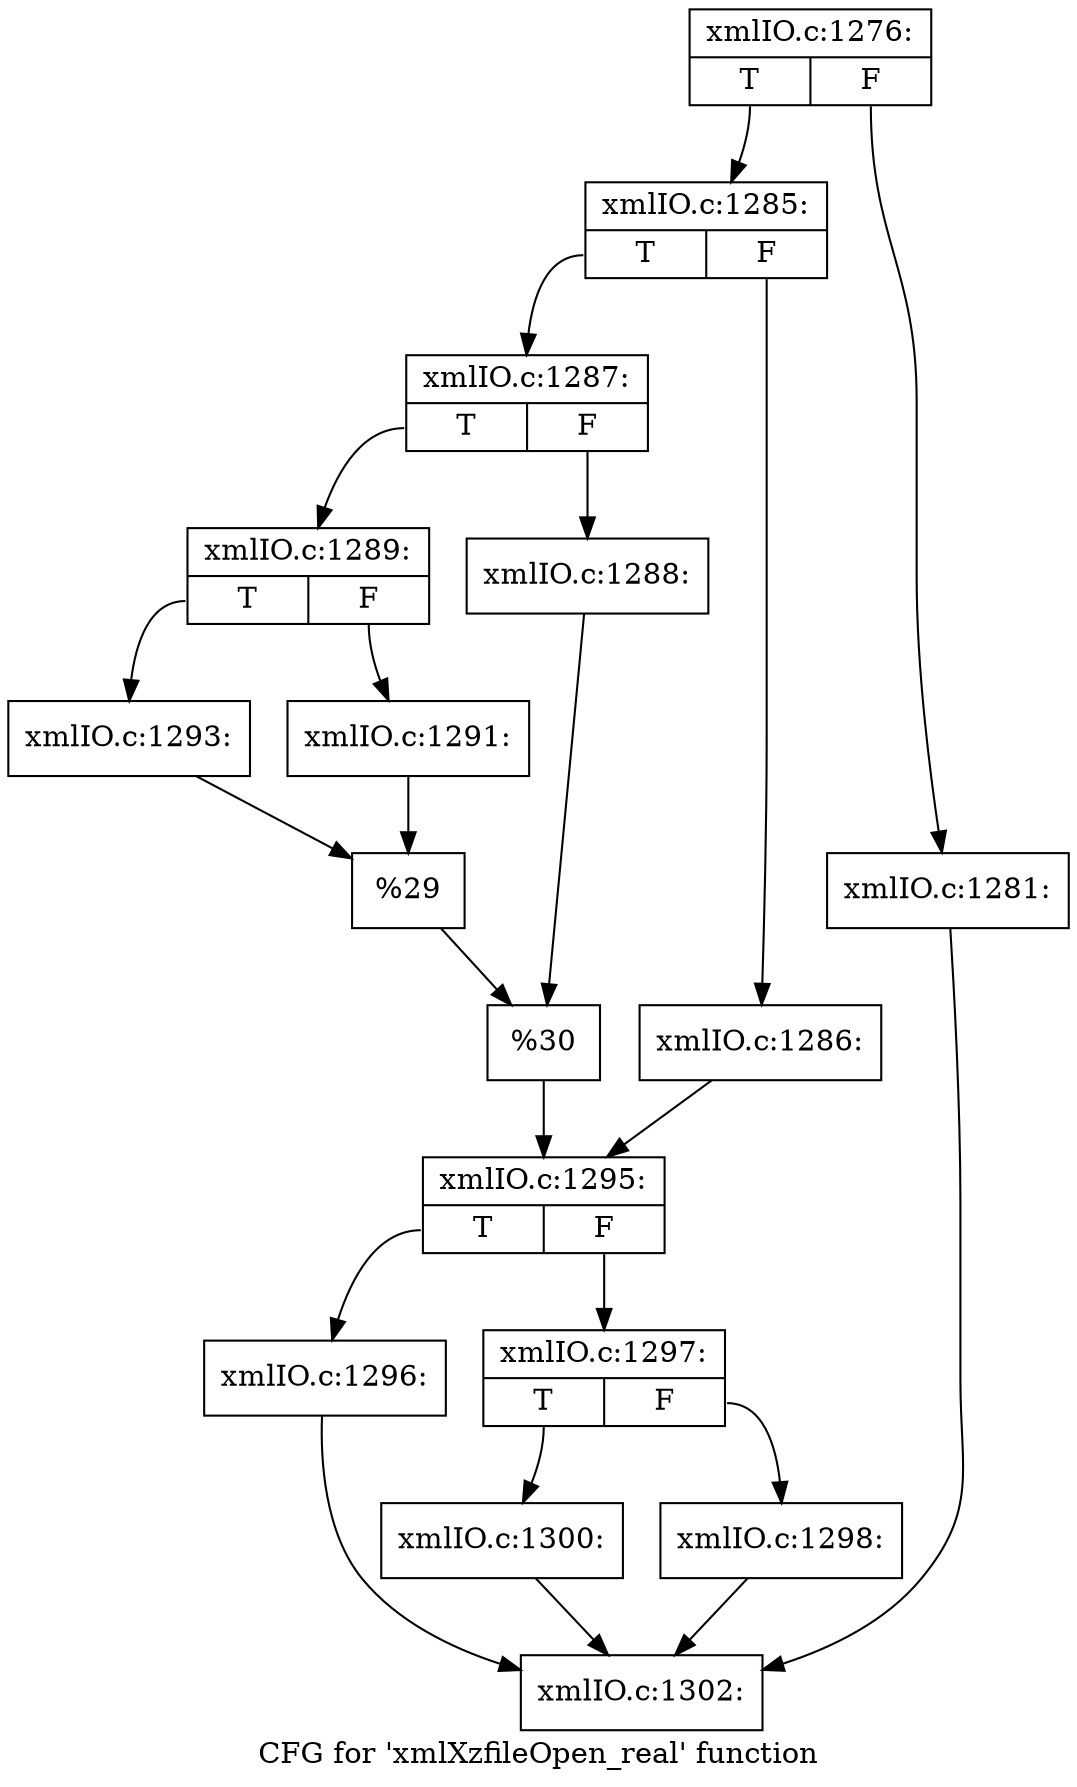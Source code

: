 digraph "CFG for 'xmlXzfileOpen_real' function" {
	label="CFG for 'xmlXzfileOpen_real' function";

	Node0x55ed3486dfa0 [shape=record,label="{xmlIO.c:1276:|{<s0>T|<s1>F}}"];
	Node0x55ed3486dfa0:s0 -> Node0x55ed348704d0;
	Node0x55ed3486dfa0:s1 -> Node0x55ed34870480;
	Node0x55ed34870480 [shape=record,label="{xmlIO.c:1281:}"];
	Node0x55ed34870480 -> Node0x55ed3486e190;
	Node0x55ed348704d0 [shape=record,label="{xmlIO.c:1285:|{<s0>T|<s1>F}}"];
	Node0x55ed348704d0:s0 -> Node0x55ed34871610;
	Node0x55ed348704d0:s1 -> Node0x55ed34871570;
	Node0x55ed34871570 [shape=record,label="{xmlIO.c:1286:}"];
	Node0x55ed34871570 -> Node0x55ed348715c0;
	Node0x55ed34871610 [shape=record,label="{xmlIO.c:1287:|{<s0>T|<s1>F}}"];
	Node0x55ed34871610:s0 -> Node0x55ed34871e80;
	Node0x55ed34871610:s1 -> Node0x55ed34871de0;
	Node0x55ed34871de0 [shape=record,label="{xmlIO.c:1288:}"];
	Node0x55ed34871de0 -> Node0x55ed34871e30;
	Node0x55ed34871e80 [shape=record,label="{xmlIO.c:1289:|{<s0>T|<s1>F}}"];
	Node0x55ed34871e80:s0 -> Node0x55ed348726f0;
	Node0x55ed34871e80:s1 -> Node0x55ed34872650;
	Node0x55ed34872650 [shape=record,label="{xmlIO.c:1291:}"];
	Node0x55ed34872650 -> Node0x55ed348726a0;
	Node0x55ed348726f0 [shape=record,label="{xmlIO.c:1293:}"];
	Node0x55ed348726f0 -> Node0x55ed348726a0;
	Node0x55ed348726a0 [shape=record,label="{%29}"];
	Node0x55ed348726a0 -> Node0x55ed34871e30;
	Node0x55ed34871e30 [shape=record,label="{%30}"];
	Node0x55ed34871e30 -> Node0x55ed348715c0;
	Node0x55ed348715c0 [shape=record,label="{xmlIO.c:1295:|{<s0>T|<s1>F}}"];
	Node0x55ed348715c0:s0 -> Node0x55ed34873270;
	Node0x55ed348715c0:s1 -> Node0x55ed348732c0;
	Node0x55ed34873270 [shape=record,label="{xmlIO.c:1296:}"];
	Node0x55ed34873270 -> Node0x55ed3486e190;
	Node0x55ed348732c0 [shape=record,label="{xmlIO.c:1297:|{<s0>T|<s1>F}}"];
	Node0x55ed348732c0:s0 -> Node0x55ed348737a0;
	Node0x55ed348732c0:s1 -> Node0x55ed34873750;
	Node0x55ed34873750 [shape=record,label="{xmlIO.c:1298:}"];
	Node0x55ed34873750 -> Node0x55ed3486e190;
	Node0x55ed348737a0 [shape=record,label="{xmlIO.c:1300:}"];
	Node0x55ed348737a0 -> Node0x55ed3486e190;
	Node0x55ed3486e190 [shape=record,label="{xmlIO.c:1302:}"];
}
